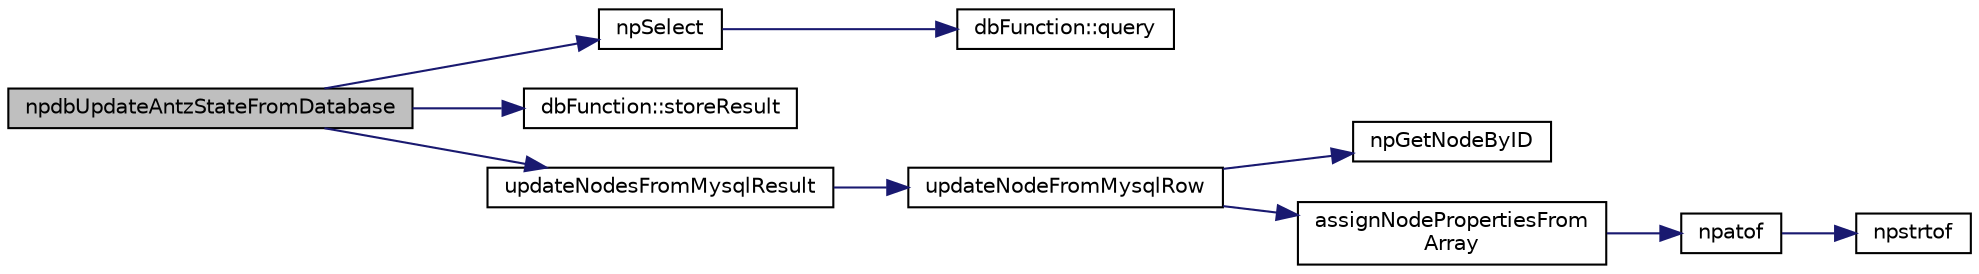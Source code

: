 digraph "npdbUpdateAntzStateFromDatabase"
{
  edge [fontname="Helvetica",fontsize="10",labelfontname="Helvetica",labelfontsize="10"];
  node [fontname="Helvetica",fontsize="10",shape=record];
  rankdir="LR";
  Node1 [label="npdbUpdateAntzStateFromDatabase",height=0.2,width=0.4,color="black", fillcolor="grey75", style="filled" fontcolor="black"];
  Node1 -> Node2 [color="midnightblue",fontsize="10",style="solid",fontname="Helvetica"];
  Node2 [label="npSelect",height=0.2,width=0.4,color="black", fillcolor="white", style="filled",URL="$npdbz_8c.html#a7935c4ae4fc53504c7f69d006280552f"];
  Node2 -> Node3 [color="midnightblue",fontsize="10",style="solid",fontname="Helvetica"];
  Node3 [label="dbFunction::query",height=0.2,width=0.4,color="black", fillcolor="white", style="filled",URL="$structdb_function.html#a07c87dd67186a0e9e9b3e8fe9bb2e54d"];
  Node1 -> Node4 [color="midnightblue",fontsize="10",style="solid",fontname="Helvetica"];
  Node4 [label="dbFunction::storeResult",height=0.2,width=0.4,color="black", fillcolor="white", style="filled",URL="$structdb_function.html#a3c6ca29f11684ab35b7a120339b12ccf"];
  Node1 -> Node5 [color="midnightblue",fontsize="10",style="solid",fontname="Helvetica"];
  Node5 [label="updateNodesFromMysqlResult",height=0.2,width=0.4,color="black", fillcolor="white", style="filled",URL="$npdbz_8c.html#a6029673dc8411ef1a791abba2ff41ec3"];
  Node5 -> Node6 [color="midnightblue",fontsize="10",style="solid",fontname="Helvetica"];
  Node6 [label="updateNodeFromMysqlRow",height=0.2,width=0.4,color="black", fillcolor="white", style="filled",URL="$npdbz_8c.html#ac2a367300744c7beb66c1fd3617fb936"];
  Node6 -> Node7 [color="midnightblue",fontsize="10",style="solid",fontname="Helvetica"];
  Node7 [label="npGetNodeByID",height=0.2,width=0.4,color="black", fillcolor="white", style="filled",URL="$npmap_8c.html#a40a1f9972ca3abf69b0905d23fabf842"];
  Node6 -> Node8 [color="midnightblue",fontsize="10",style="solid",fontname="Helvetica"];
  Node8 [label="assignNodePropertiesFrom\lArray",height=0.2,width=0.4,color="black", fillcolor="white", style="filled",URL="$npdbz_8c.html#a96d82ec590f65d92cabd4787dfe4aace"];
  Node8 -> Node9 [color="midnightblue",fontsize="10",style="solid",fontname="Helvetica"];
  Node9 [label="npatof",height=0.2,width=0.4,color="black", fillcolor="white", style="filled",URL="$npstr_8c.html#ac1e2e8e13d56dd131f11910465c12043"];
  Node9 -> Node10 [color="midnightblue",fontsize="10",style="solid",fontname="Helvetica"];
  Node10 [label="npstrtof",height=0.2,width=0.4,color="black", fillcolor="white", style="filled",URL="$npstr_8c.html#a1149f036332a29cde6c6ee4bf67e92c4"];
}
